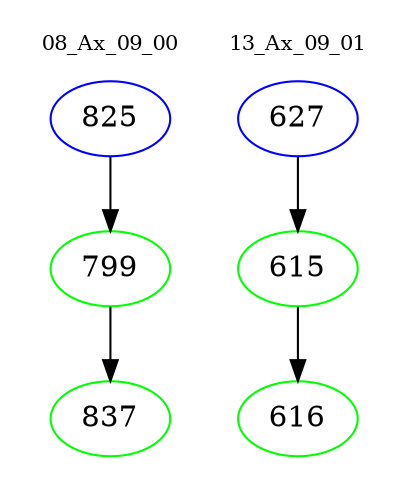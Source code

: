 digraph{
subgraph cluster_0 {
color = white
label = "08_Ax_09_00";
fontsize=10;
T0_825 [label="825", color="blue"]
T0_825 -> T0_799 [color="black"]
T0_799 [label="799", color="green"]
T0_799 -> T0_837 [color="black"]
T0_837 [label="837", color="green"]
}
subgraph cluster_1 {
color = white
label = "13_Ax_09_01";
fontsize=10;
T1_627 [label="627", color="blue"]
T1_627 -> T1_615 [color="black"]
T1_615 [label="615", color="green"]
T1_615 -> T1_616 [color="black"]
T1_616 [label="616", color="green"]
}
}
